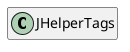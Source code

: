 @startuml
set namespaceSeparator \\
hide members
hide << alias >> circle

class JHelperTags
@enduml

